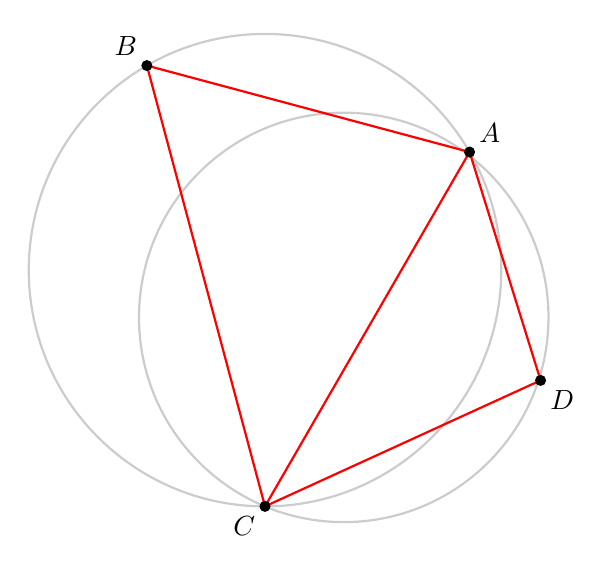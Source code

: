 \begin{tikzpicture}

\tikzstyle{line} = [draw,  thick]
\tikzstyle{point} = [black]

\def\R{3}

\coordinate (O) at (0,0);
\coordinate (A) at (30:\R);
\coordinate (B) at (120:\R);
\coordinate (C) at (-90:\R);
\coordinate (D) at (3.5,-1.4);


\def\RR{2.7}
\coordinate (OO) at (1,-0.8);

\draw[line,black!20] (O) circle (\R);
\draw[line,black!20] (1,-0.6) circle (2.6);

%\draw[line,black!20] (-0.15,-0.9) circle (3.7);
%\draw[line,black!20] (0.7,0.2) circle (3.2);


\draw[line,red] (A)--(B)--(C)--(D)--cycle;
%\draw[line,red] (B)--(D);
\draw[line,red] (A)--(C);





\foreach \point/\position in {A/above right,B/above left,C/below left,D/below right}{
  \fill[point] (\point) circle (2pt) node[\position]{$\point$};
}




% \draw (O)--($(A)!0.5!(B)$) -- ([turn]0:1cm);
% \draw (O)--($(A)!0.5!(C)$) -- ([turn]0:1cm);
% \draw (O)--($(B)!0.5!(C)$) -- ([turn]0:1cm);


\end{tikzpicture}